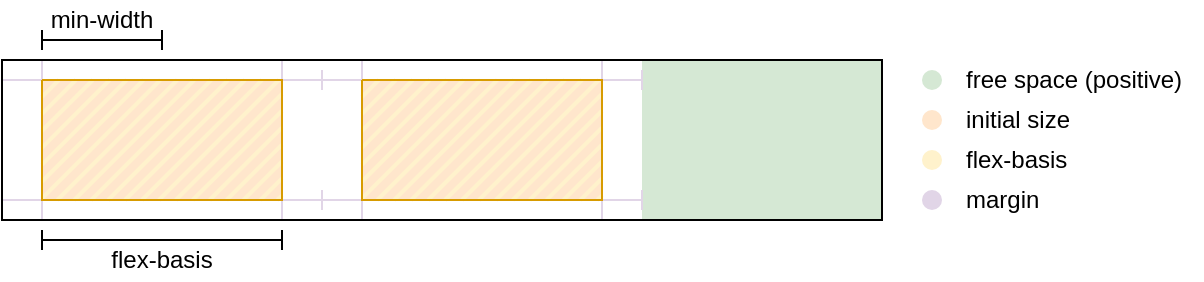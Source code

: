 <mxfile version="13.5.8" type="device"><diagram id="smUtTAymBkK245pXjUJH" name="Page-1"><mxGraphModel dx="506" dy="310" grid="1" gridSize="10" guides="1" tooltips="1" connect="1" arrows="1" fold="1" page="1" pageScale="1" pageWidth="850" pageHeight="1100" math="0" shadow="0"><root><mxCell id="0"/><mxCell id="1" parent="0"/><mxCell id="iR8bUbfANAPqD13VO3vX-11" value="" style="rounded=0;whiteSpace=wrap;html=1;fillColor=#d5e8d4;strokeColor=none;" parent="1" vertex="1"><mxGeometry x="440" y="130" width="120" height="80" as="geometry"/></mxCell><mxCell id="lQKQL_jEqFTdmlpo70NT-3" value="flex-basis" style="text;html=1;strokeColor=none;fillColor=none;align=center;verticalAlign=middle;whiteSpace=wrap;rounded=0;" parent="1" vertex="1"><mxGeometry x="170" y="220" width="60" height="20" as="geometry"/></mxCell><mxCell id="lQKQL_jEqFTdmlpo70NT-4" value="min-width" style="text;html=1;strokeColor=none;fillColor=none;align=center;verticalAlign=middle;whiteSpace=wrap;rounded=0;" parent="1" vertex="1"><mxGeometry x="140" y="100" width="60" height="20" as="geometry"/></mxCell><mxCell id="lQKQL_jEqFTdmlpo70NT-5" value="" style="shape=crossbar;whiteSpace=wrap;html=1;rounded=1;" parent="1" vertex="1"><mxGeometry x="140" y="215" width="120" height="10" as="geometry"/></mxCell><mxCell id="lQKQL_jEqFTdmlpo70NT-6" value="" style="shape=crossbar;whiteSpace=wrap;html=1;rounded=1;" parent="1" vertex="1"><mxGeometry x="140" y="115" width="60" height="10" as="geometry"/></mxCell><mxCell id="vnDu_RqxhpMnLtlFbYjl-1" value="" style="shape=crossbar;whiteSpace=wrap;html=1;rounded=1;strokeColor=#E1D5E7;fillColor=none;" vertex="1" parent="1"><mxGeometry x="120" y="195" width="160" height="10" as="geometry"/></mxCell><mxCell id="vnDu_RqxhpMnLtlFbYjl-2" value="" style="shape=crossbar;whiteSpace=wrap;html=1;rounded=1;strokeColor=#E1D5E7;fillColor=none;" vertex="1" parent="1"><mxGeometry x="120" y="135" width="160" height="10" as="geometry"/></mxCell><mxCell id="vnDu_RqxhpMnLtlFbYjl-3" value="" style="shape=crossbar;whiteSpace=wrap;html=1;rounded=1;strokeColor=#E1D5E7;fillColor=none;rotation=90;" vertex="1" parent="1"><mxGeometry x="100" y="165" width="80" height="10" as="geometry"/></mxCell><mxCell id="vnDu_RqxhpMnLtlFbYjl-4" value="" style="shape=crossbar;whiteSpace=wrap;html=1;rounded=1;strokeColor=#E1D5E7;fillColor=none;rotation=90;" vertex="1" parent="1"><mxGeometry x="220" y="165" width="80" height="10" as="geometry"/></mxCell><mxCell id="P-tvmSHVdve0Yt0RgoQ2-1" value="" style="verticalLabelPosition=bottom;verticalAlign=top;html=1;shape=mxgraph.basic.patternFillRect;fillStyle=diag;step=6;fillStrokeWidth=2;fillStrokeColor=#FFF2CC;strokeColor=#d79b00;fillColor=#ffe6cc;" parent="1" vertex="1"><mxGeometry x="140" y="140" width="120" height="60" as="geometry"/></mxCell><mxCell id="vnDu_RqxhpMnLtlFbYjl-6" value="" style="shape=crossbar;whiteSpace=wrap;html=1;rounded=1;strokeColor=#E1D5E7;fillColor=none;" vertex="1" parent="1"><mxGeometry x="280" y="195" width="160" height="10" as="geometry"/></mxCell><mxCell id="vnDu_RqxhpMnLtlFbYjl-7" value="" style="shape=crossbar;whiteSpace=wrap;html=1;rounded=1;strokeColor=#E1D5E7;fillColor=none;" vertex="1" parent="1"><mxGeometry x="280" y="135" width="160" height="10" as="geometry"/></mxCell><mxCell id="vnDu_RqxhpMnLtlFbYjl-8" value="" style="shape=crossbar;whiteSpace=wrap;html=1;rounded=1;strokeColor=#E1D5E7;fillColor=none;rotation=90;" vertex="1" parent="1"><mxGeometry x="260" y="165" width="80" height="10" as="geometry"/></mxCell><mxCell id="vnDu_RqxhpMnLtlFbYjl-9" value="" style="shape=crossbar;whiteSpace=wrap;html=1;rounded=1;strokeColor=#E1D5E7;fillColor=none;rotation=90;" vertex="1" parent="1"><mxGeometry x="380" y="165" width="80" height="10" as="geometry"/></mxCell><mxCell id="vnDu_RqxhpMnLtlFbYjl-10" value="" style="verticalLabelPosition=bottom;verticalAlign=top;html=1;shape=mxgraph.basic.patternFillRect;fillStyle=diag;step=6;fillStrokeWidth=2;fillStrokeColor=#FFF2CC;strokeColor=#d79b00;fillColor=#ffe6cc;" vertex="1" parent="1"><mxGeometry x="300" y="140" width="120" height="60" as="geometry"/></mxCell><mxCell id="iR8bUbfANAPqD13VO3vX-1" value="" style="rounded=0;whiteSpace=wrap;html=1;fillColor=none;" parent="1" vertex="1"><mxGeometry x="120" y="130" width="440" height="80" as="geometry"/></mxCell><mxCell id="vnDu_RqxhpMnLtlFbYjl-11" value="" style="ellipse;whiteSpace=wrap;html=1;fillColor=#ffe6cc;strokeColor=none;" vertex="1" parent="1"><mxGeometry x="580" y="155" width="10" height="10" as="geometry"/></mxCell><mxCell id="vnDu_RqxhpMnLtlFbYjl-12" value="initial size" style="text;html=1;strokeColor=none;fillColor=none;align=left;verticalAlign=middle;whiteSpace=wrap;rounded=0;" vertex="1" parent="1"><mxGeometry x="600" y="150" width="60" height="20" as="geometry"/></mxCell><mxCell id="vnDu_RqxhpMnLtlFbYjl-13" value="" style="ellipse;whiteSpace=wrap;html=1;fillColor=#e1d5e7;strokeColor=none;" vertex="1" parent="1"><mxGeometry x="580" y="195" width="10" height="10" as="geometry"/></mxCell><mxCell id="vnDu_RqxhpMnLtlFbYjl-14" value="margin" style="text;html=1;strokeColor=none;fillColor=none;align=left;verticalAlign=middle;whiteSpace=wrap;rounded=0;" vertex="1" parent="1"><mxGeometry x="600" y="190" width="60" height="20" as="geometry"/></mxCell><mxCell id="vnDu_RqxhpMnLtlFbYjl-15" value="" style="ellipse;whiteSpace=wrap;html=1;fillColor=#fff2cc;strokeColor=none;" vertex="1" parent="1"><mxGeometry x="580" y="175" width="10" height="10" as="geometry"/></mxCell><mxCell id="vnDu_RqxhpMnLtlFbYjl-16" value="flex-basis" style="text;html=1;strokeColor=none;fillColor=none;align=left;verticalAlign=middle;whiteSpace=wrap;rounded=0;" vertex="1" parent="1"><mxGeometry x="600" y="170" width="60" height="20" as="geometry"/></mxCell><mxCell id="vnDu_RqxhpMnLtlFbYjl-17" value="" style="ellipse;whiteSpace=wrap;html=1;fillColor=#d5e8d4;strokeColor=none;" vertex="1" parent="1"><mxGeometry x="580" y="135" width="10" height="10" as="geometry"/></mxCell><mxCell id="vnDu_RqxhpMnLtlFbYjl-18" value="free space (positive)" style="text;html=1;strokeColor=none;fillColor=none;align=left;verticalAlign=middle;whiteSpace=wrap;rounded=0;" vertex="1" parent="1"><mxGeometry x="600" y="130" width="120" height="20" as="geometry"/></mxCell></root></mxGraphModel></diagram></mxfile>